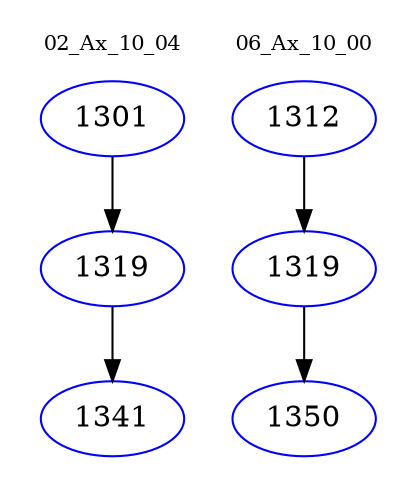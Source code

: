 digraph{
subgraph cluster_0 {
color = white
label = "02_Ax_10_04";
fontsize=10;
T0_1301 [label="1301", color="blue"]
T0_1301 -> T0_1319 [color="black"]
T0_1319 [label="1319", color="blue"]
T0_1319 -> T0_1341 [color="black"]
T0_1341 [label="1341", color="blue"]
}
subgraph cluster_1 {
color = white
label = "06_Ax_10_00";
fontsize=10;
T1_1312 [label="1312", color="blue"]
T1_1312 -> T1_1319 [color="black"]
T1_1319 [label="1319", color="blue"]
T1_1319 -> T1_1350 [color="black"]
T1_1350 [label="1350", color="blue"]
}
}
